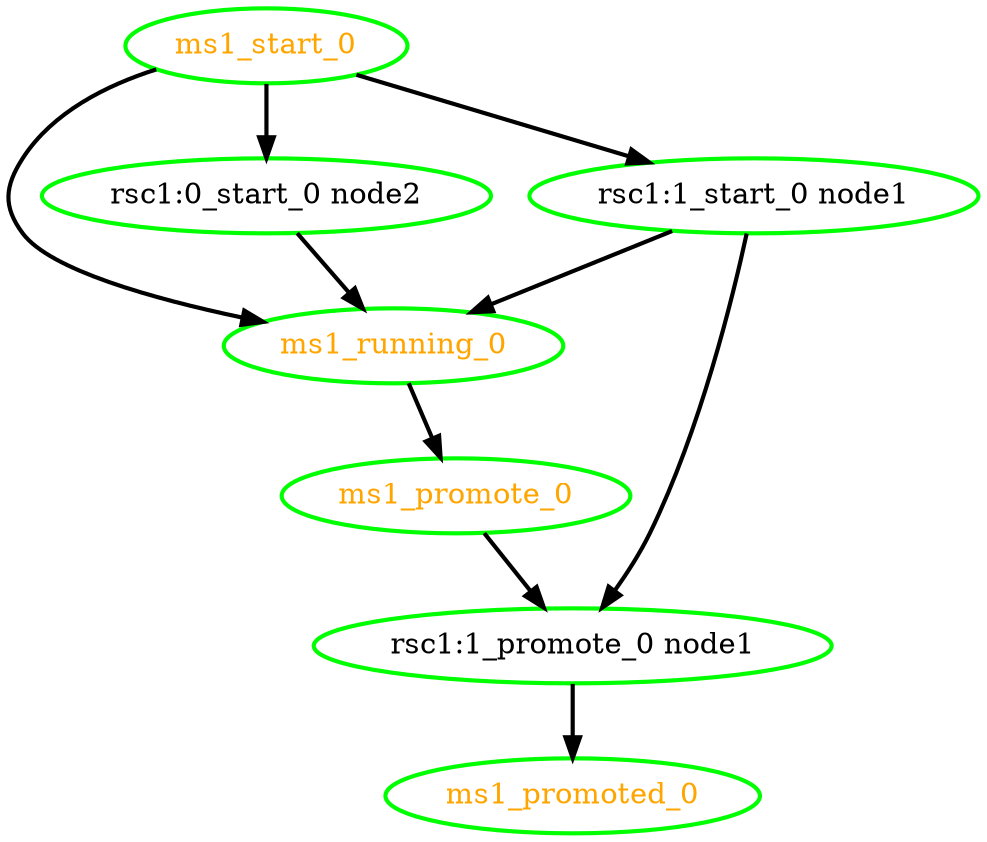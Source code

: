 digraph "g" {
"ms1_promote_0" -> "rsc1:1_promote_0 node1" [ style = bold]
"ms1_promote_0" [ style=bold color="green" fontcolor="orange" ]
"ms1_promoted_0" [ style=bold color="green" fontcolor="orange" ]
"ms1_running_0" -> "ms1_promote_0" [ style = bold]
"ms1_running_0" [ style=bold color="green" fontcolor="orange" ]
"ms1_start_0" -> "ms1_running_0" [ style = bold]
"ms1_start_0" -> "rsc1:0_start_0 node2" [ style = bold]
"ms1_start_0" -> "rsc1:1_start_0 node1" [ style = bold]
"ms1_start_0" [ style=bold color="green" fontcolor="orange" ]
"rsc1:0_start_0 node2" -> "ms1_running_0" [ style = bold]
"rsc1:0_start_0 node2" [ style=bold color="green" fontcolor="black" ]
"rsc1:1_promote_0 node1" -> "ms1_promoted_0" [ style = bold]
"rsc1:1_promote_0 node1" [ style=bold color="green" fontcolor="black" ]
"rsc1:1_start_0 node1" -> "ms1_running_0" [ style = bold]
"rsc1:1_start_0 node1" -> "rsc1:1_promote_0 node1" [ style = bold]
"rsc1:1_start_0 node1" [ style=bold color="green" fontcolor="black" ]
}

